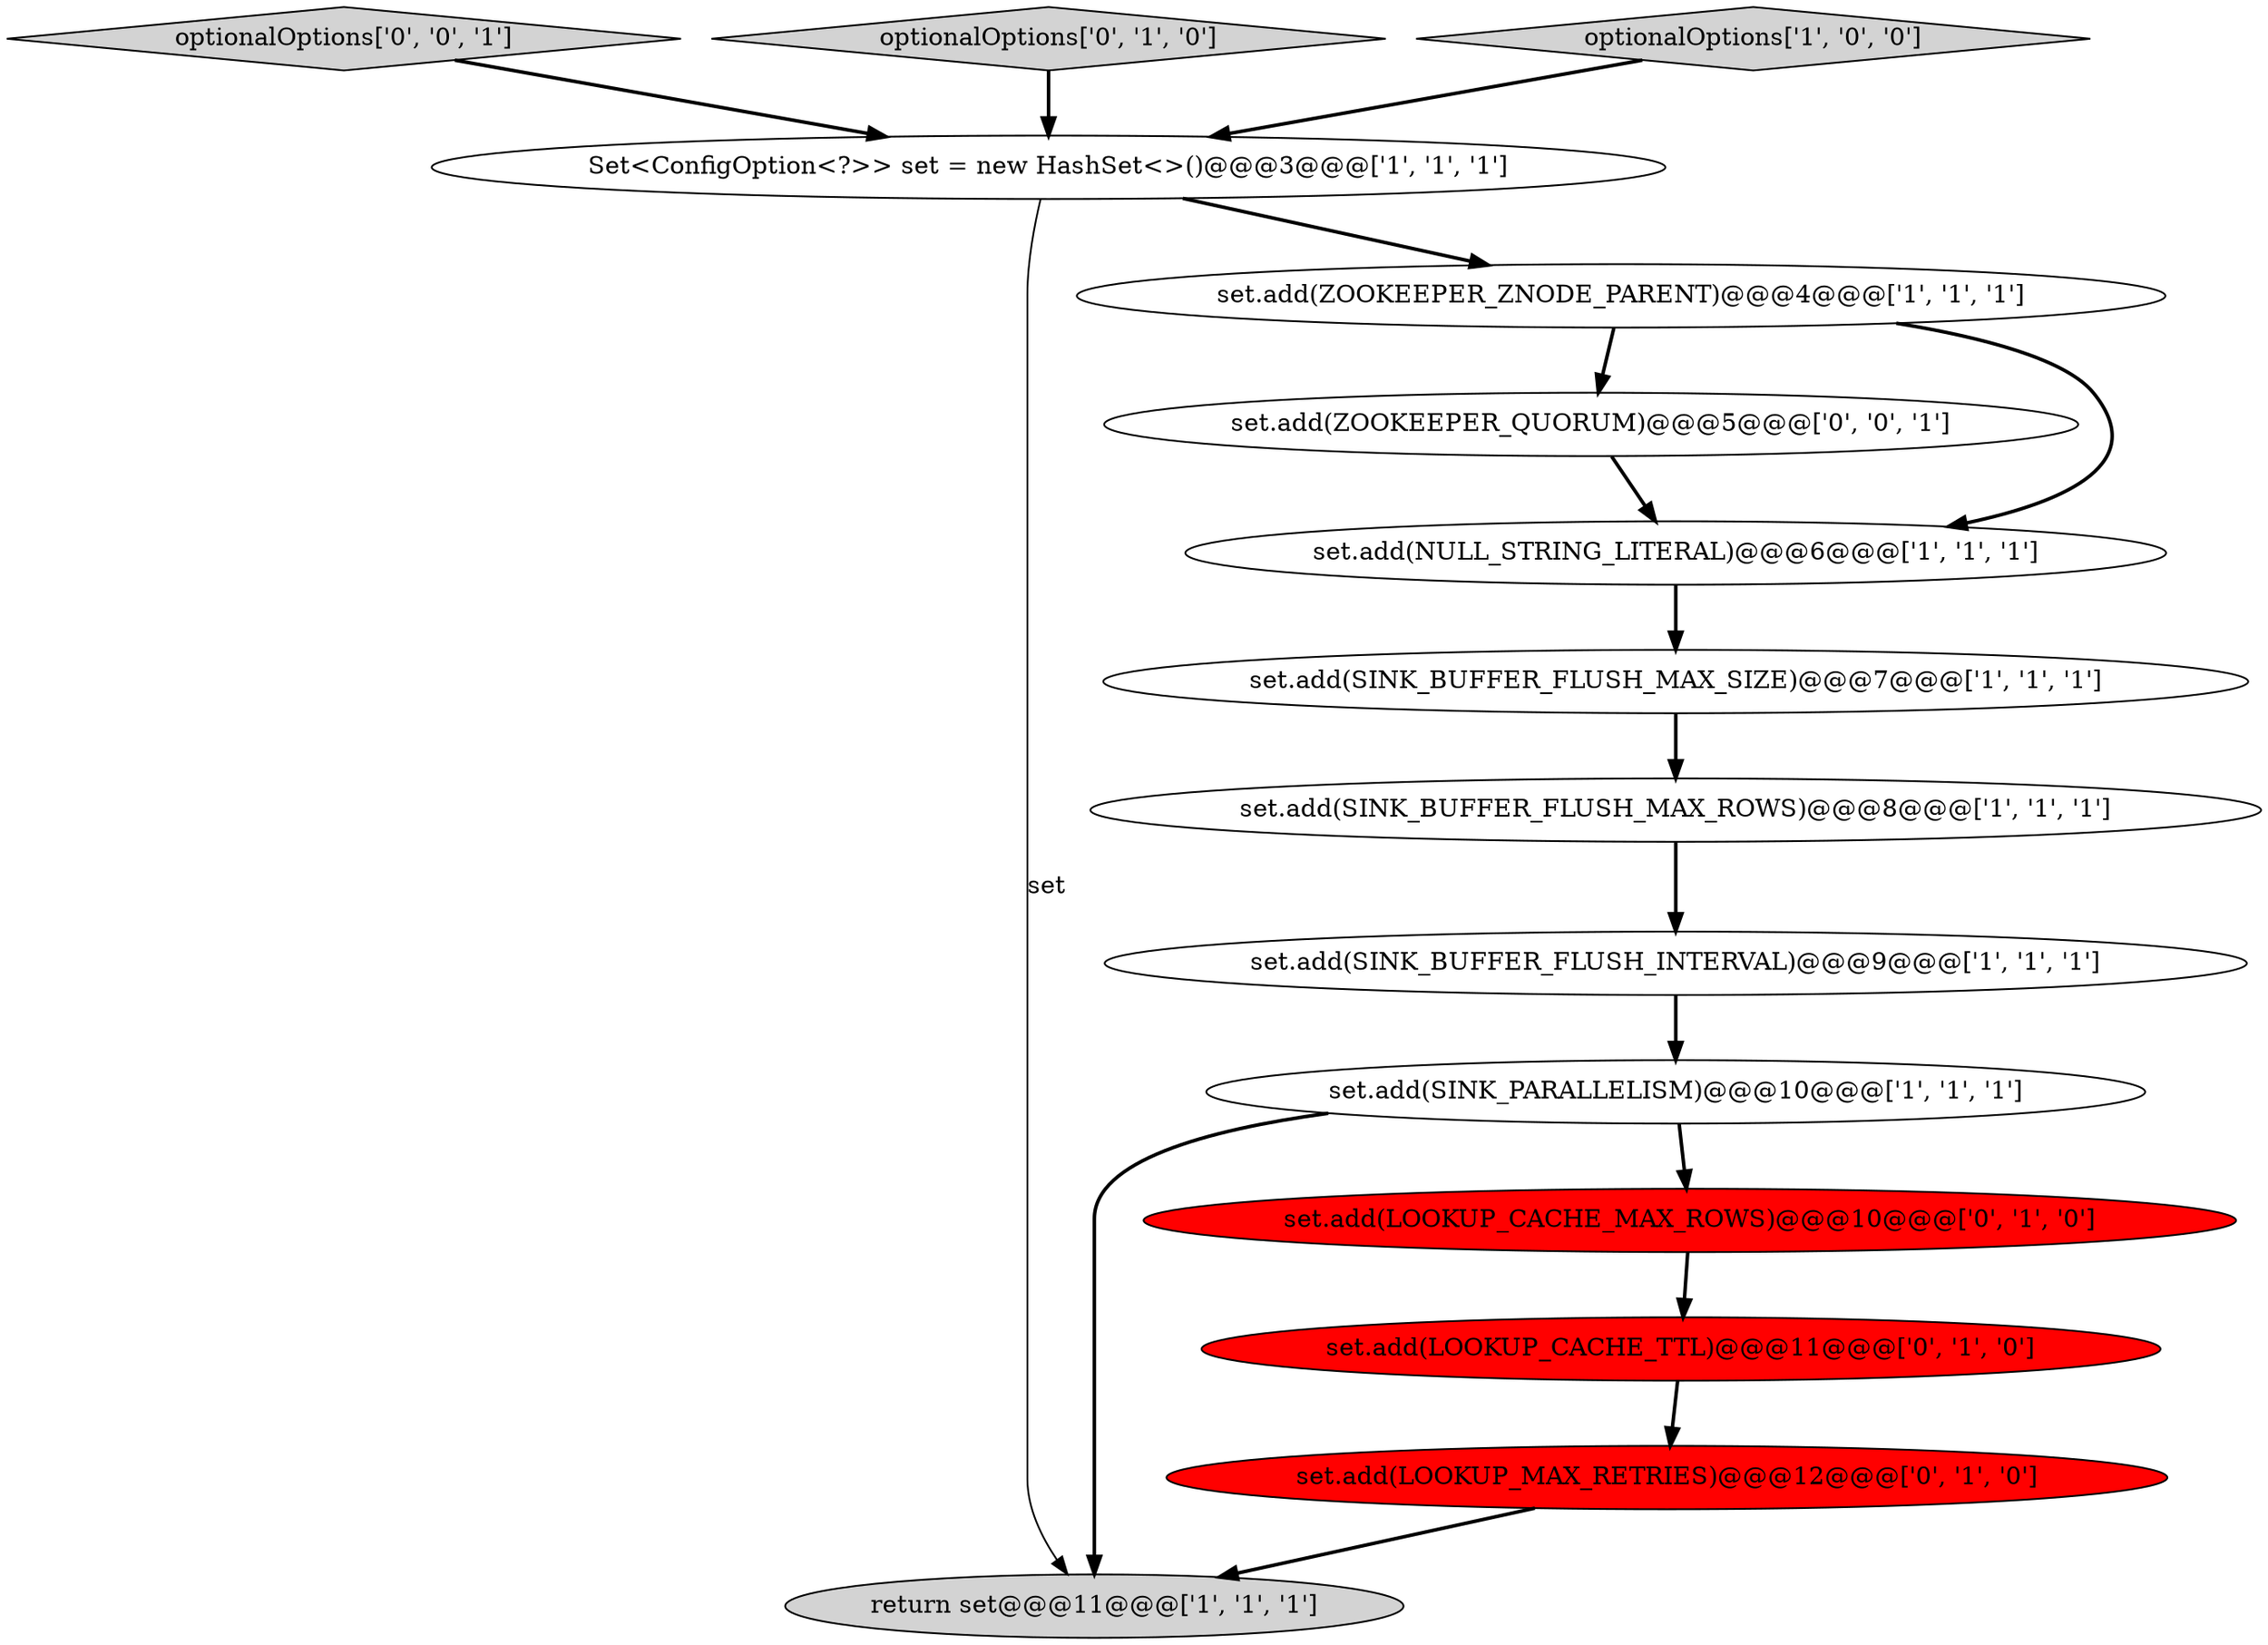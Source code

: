 digraph {
6 [style = filled, label = "Set<ConfigOption<?>> set = new HashSet<>()@@@3@@@['1', '1', '1']", fillcolor = white, shape = ellipse image = "AAA0AAABBB1BBB"];
3 [style = filled, label = "set.add(SINK_PARALLELISM)@@@10@@@['1', '1', '1']", fillcolor = white, shape = ellipse image = "AAA0AAABBB1BBB"];
7 [style = filled, label = "set.add(SINK_BUFFER_FLUSH_MAX_SIZE)@@@7@@@['1', '1', '1']", fillcolor = white, shape = ellipse image = "AAA0AAABBB1BBB"];
13 [style = filled, label = "set.add(ZOOKEEPER_QUORUM)@@@5@@@['0', '0', '1']", fillcolor = white, shape = ellipse image = "AAA0AAABBB3BBB"];
14 [style = filled, label = "optionalOptions['0', '0', '1']", fillcolor = lightgray, shape = diamond image = "AAA0AAABBB3BBB"];
8 [style = filled, label = "return set@@@11@@@['1', '1', '1']", fillcolor = lightgray, shape = ellipse image = "AAA0AAABBB1BBB"];
9 [style = filled, label = "set.add(LOOKUP_CACHE_MAX_ROWS)@@@10@@@['0', '1', '0']", fillcolor = red, shape = ellipse image = "AAA1AAABBB2BBB"];
10 [style = filled, label = "set.add(LOOKUP_MAX_RETRIES)@@@12@@@['0', '1', '0']", fillcolor = red, shape = ellipse image = "AAA1AAABBB2BBB"];
1 [style = filled, label = "set.add(NULL_STRING_LITERAL)@@@6@@@['1', '1', '1']", fillcolor = white, shape = ellipse image = "AAA0AAABBB1BBB"];
2 [style = filled, label = "set.add(SINK_BUFFER_FLUSH_INTERVAL)@@@9@@@['1', '1', '1']", fillcolor = white, shape = ellipse image = "AAA0AAABBB1BBB"];
4 [style = filled, label = "set.add(SINK_BUFFER_FLUSH_MAX_ROWS)@@@8@@@['1', '1', '1']", fillcolor = white, shape = ellipse image = "AAA0AAABBB1BBB"];
5 [style = filled, label = "set.add(ZOOKEEPER_ZNODE_PARENT)@@@4@@@['1', '1', '1']", fillcolor = white, shape = ellipse image = "AAA0AAABBB1BBB"];
12 [style = filled, label = "set.add(LOOKUP_CACHE_TTL)@@@11@@@['0', '1', '0']", fillcolor = red, shape = ellipse image = "AAA1AAABBB2BBB"];
11 [style = filled, label = "optionalOptions['0', '1', '0']", fillcolor = lightgray, shape = diamond image = "AAA0AAABBB2BBB"];
0 [style = filled, label = "optionalOptions['1', '0', '0']", fillcolor = lightgray, shape = diamond image = "AAA0AAABBB1BBB"];
3->9 [style = bold, label=""];
5->1 [style = bold, label=""];
6->5 [style = bold, label=""];
12->10 [style = bold, label=""];
9->12 [style = bold, label=""];
4->2 [style = bold, label=""];
7->4 [style = bold, label=""];
10->8 [style = bold, label=""];
6->8 [style = solid, label="set"];
0->6 [style = bold, label=""];
1->7 [style = bold, label=""];
3->8 [style = bold, label=""];
5->13 [style = bold, label=""];
13->1 [style = bold, label=""];
14->6 [style = bold, label=""];
2->3 [style = bold, label=""];
11->6 [style = bold, label=""];
}
